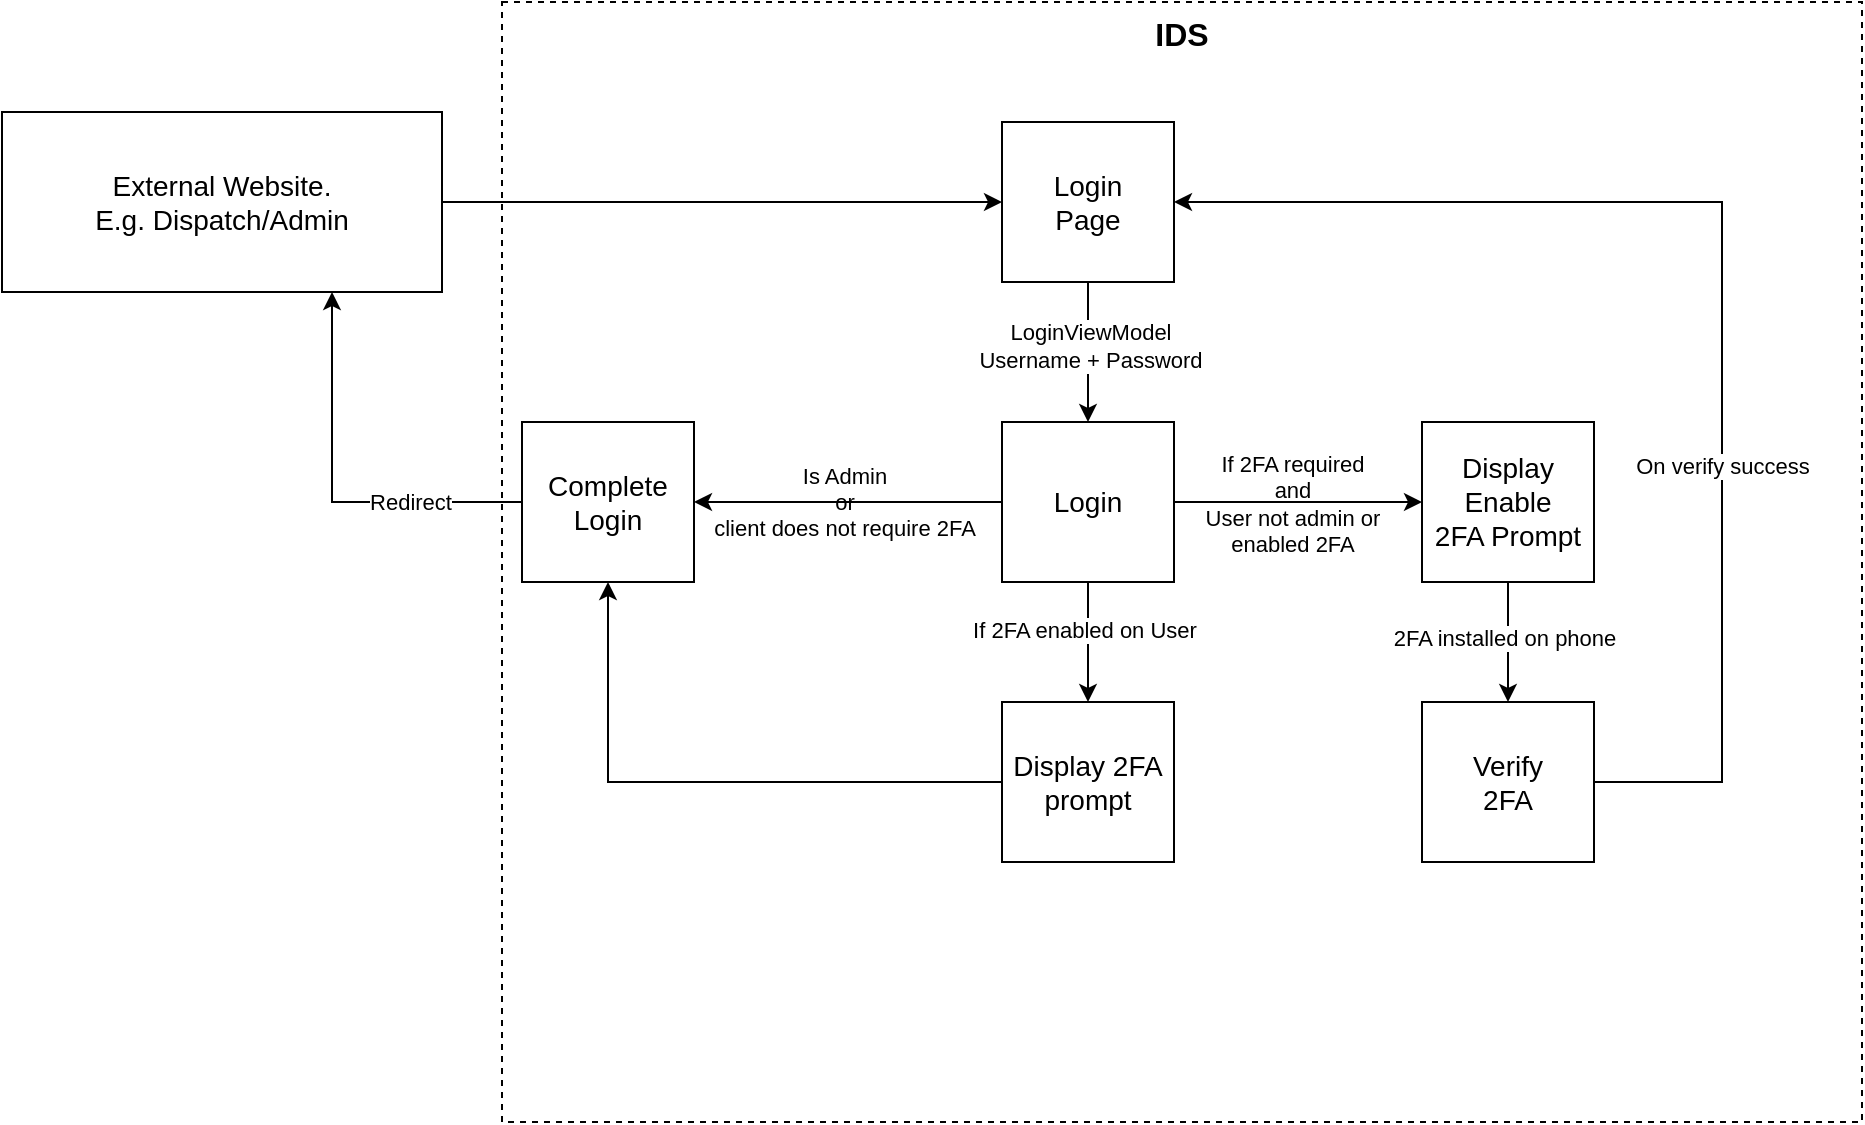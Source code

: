 <mxfile version="26.1.1">
  <diagram name="Page-1" id="oyfEPvOaWqxFs-JkhqdH">
    <mxGraphModel dx="1434" dy="738" grid="1" gridSize="10" guides="1" tooltips="1" connect="1" arrows="1" fold="1" page="1" pageScale="1" pageWidth="827" pageHeight="1169" math="0" shadow="0">
      <root>
        <mxCell id="0" />
        <mxCell id="1" parent="0" />
        <mxCell id="0PMq34QOJspel1TXhl1o-3" value="&lt;font style=&quot;font-size: 16px;&quot;&gt;IDS&lt;/font&gt;" style="html=1;whiteSpace=wrap;gradientColor=none;fillColor=none;dashed=1;fontSize=14;verticalAlign=top;fontStyle=1" vertex="1" parent="1">
          <mxGeometry x="310" y="100" width="680" height="560" as="geometry" />
        </mxCell>
        <mxCell id="0PMq34QOJspel1TXhl1o-4" style="edgeStyle=orthogonalEdgeStyle;rounded=0;orthogonalLoop=1;jettySize=auto;html=1;exitX=1;exitY=0.5;exitDx=0;exitDy=0;entryX=0;entryY=0.5;entryDx=0;entryDy=0;" edge="1" parent="1" source="0PMq34QOJspel1TXhl1o-1" target="0PMq34QOJspel1TXhl1o-2">
          <mxGeometry relative="1" as="geometry" />
        </mxCell>
        <mxCell id="0PMq34QOJspel1TXhl1o-1" value="External Website.&lt;div&gt;E.g. Dispatch/Admin&lt;/div&gt;" style="html=1;whiteSpace=wrap;fontSize=14;" vertex="1" parent="1">
          <mxGeometry x="60" y="155" width="220" height="90" as="geometry" />
        </mxCell>
        <mxCell id="0PMq34QOJspel1TXhl1o-6" style="edgeStyle=orthogonalEdgeStyle;rounded=0;orthogonalLoop=1;jettySize=auto;html=1;exitX=0.5;exitY=1;exitDx=0;exitDy=0;entryX=0.5;entryY=0;entryDx=0;entryDy=0;" edge="1" parent="1" source="0PMq34QOJspel1TXhl1o-2" target="0PMq34QOJspel1TXhl1o-5">
          <mxGeometry relative="1" as="geometry" />
        </mxCell>
        <mxCell id="0PMq34QOJspel1TXhl1o-7" value="LoginViewModel&lt;div&gt;Username + Password&lt;/div&gt;" style="edgeLabel;html=1;align=center;verticalAlign=middle;resizable=0;points=[];" vertex="1" connectable="0" parent="0PMq34QOJspel1TXhl1o-6">
          <mxGeometry x="-0.086" y="1" relative="1" as="geometry">
            <mxPoint as="offset" />
          </mxGeometry>
        </mxCell>
        <mxCell id="0PMq34QOJspel1TXhl1o-2" value="Login&lt;div&gt;Page&lt;/div&gt;" style="html=1;whiteSpace=wrap;fontSize=14;" vertex="1" parent="1">
          <mxGeometry x="560" y="160" width="86" height="80" as="geometry" />
        </mxCell>
        <mxCell id="0PMq34QOJspel1TXhl1o-11" style="edgeStyle=orthogonalEdgeStyle;rounded=0;orthogonalLoop=1;jettySize=auto;html=1;exitX=0;exitY=0.5;exitDx=0;exitDy=0;entryX=1;entryY=0.5;entryDx=0;entryDy=0;" edge="1" parent="1" source="0PMq34QOJspel1TXhl1o-5" target="0PMq34QOJspel1TXhl1o-8">
          <mxGeometry relative="1" as="geometry" />
        </mxCell>
        <mxCell id="0PMq34QOJspel1TXhl1o-12" value="Is Admin&lt;div&gt;or&lt;/div&gt;&lt;div&gt;client does not require 2FA&lt;/div&gt;" style="edgeLabel;html=1;align=center;verticalAlign=middle;resizable=0;points=[];labelBackgroundColor=none;" vertex="1" connectable="0" parent="0PMq34QOJspel1TXhl1o-11">
          <mxGeometry x="-0.148" y="2" relative="1" as="geometry">
            <mxPoint x="-14" y="-2" as="offset" />
          </mxGeometry>
        </mxCell>
        <mxCell id="0PMq34QOJspel1TXhl1o-15" style="edgeStyle=orthogonalEdgeStyle;rounded=0;orthogonalLoop=1;jettySize=auto;html=1;exitX=0.5;exitY=1;exitDx=0;exitDy=0;entryX=0.5;entryY=0;entryDx=0;entryDy=0;" edge="1" parent="1" source="0PMq34QOJspel1TXhl1o-5" target="0PMq34QOJspel1TXhl1o-14">
          <mxGeometry relative="1" as="geometry" />
        </mxCell>
        <mxCell id="0PMq34QOJspel1TXhl1o-16" value="If 2FA enabled on User" style="edgeLabel;html=1;align=center;verticalAlign=middle;resizable=0;points=[];" vertex="1" connectable="0" parent="0PMq34QOJspel1TXhl1o-15">
          <mxGeometry x="-0.2" y="-2" relative="1" as="geometry">
            <mxPoint as="offset" />
          </mxGeometry>
        </mxCell>
        <mxCell id="0PMq34QOJspel1TXhl1o-19" style="edgeStyle=orthogonalEdgeStyle;rounded=0;orthogonalLoop=1;jettySize=auto;html=1;exitX=1;exitY=0.5;exitDx=0;exitDy=0;entryX=0;entryY=0.5;entryDx=0;entryDy=0;" edge="1" parent="1" source="0PMq34QOJspel1TXhl1o-5" target="0PMq34QOJspel1TXhl1o-18">
          <mxGeometry relative="1" as="geometry" />
        </mxCell>
        <mxCell id="0PMq34QOJspel1TXhl1o-20" value="If 2FA required&lt;div&gt;and&lt;/div&gt;&lt;div&gt;User not admin or&lt;/div&gt;&lt;div&gt;enabled 2FA&lt;/div&gt;" style="edgeLabel;html=1;align=center;verticalAlign=middle;resizable=0;points=[];labelBackgroundColor=none;" vertex="1" connectable="0" parent="0PMq34QOJspel1TXhl1o-19">
          <mxGeometry x="-0.048" y="-1" relative="1" as="geometry">
            <mxPoint as="offset" />
          </mxGeometry>
        </mxCell>
        <mxCell id="0PMq34QOJspel1TXhl1o-5" value="Login" style="html=1;whiteSpace=wrap;fontSize=14;" vertex="1" parent="1">
          <mxGeometry x="560" y="310" width="86" height="80" as="geometry" />
        </mxCell>
        <mxCell id="0PMq34QOJspel1TXhl1o-9" style="edgeStyle=orthogonalEdgeStyle;rounded=0;orthogonalLoop=1;jettySize=auto;html=1;exitX=0;exitY=0.5;exitDx=0;exitDy=0;entryX=0.75;entryY=1;entryDx=0;entryDy=0;" edge="1" parent="1" source="0PMq34QOJspel1TXhl1o-8" target="0PMq34QOJspel1TXhl1o-1">
          <mxGeometry relative="1" as="geometry" />
        </mxCell>
        <mxCell id="0PMq34QOJspel1TXhl1o-10" value="Redirect" style="edgeLabel;html=1;align=center;verticalAlign=middle;resizable=0;points=[];" vertex="1" connectable="0" parent="0PMq34QOJspel1TXhl1o-9">
          <mxGeometry x="-0.087" y="-1" relative="1" as="geometry">
            <mxPoint x="35" y="1" as="offset" />
          </mxGeometry>
        </mxCell>
        <mxCell id="0PMq34QOJspel1TXhl1o-8" value="Complete&lt;div&gt;Login&lt;/div&gt;" style="html=1;whiteSpace=wrap;fontSize=14;" vertex="1" parent="1">
          <mxGeometry x="320" y="310" width="86" height="80" as="geometry" />
        </mxCell>
        <mxCell id="0PMq34QOJspel1TXhl1o-17" style="edgeStyle=orthogonalEdgeStyle;rounded=0;orthogonalLoop=1;jettySize=auto;html=1;exitX=0;exitY=0.5;exitDx=0;exitDy=0;entryX=0.5;entryY=1;entryDx=0;entryDy=0;" edge="1" parent="1" source="0PMq34QOJspel1TXhl1o-14" target="0PMq34QOJspel1TXhl1o-8">
          <mxGeometry relative="1" as="geometry" />
        </mxCell>
        <mxCell id="0PMq34QOJspel1TXhl1o-14" value="Display 2FA&lt;div&gt;prompt&lt;/div&gt;" style="html=1;whiteSpace=wrap;fontSize=14;" vertex="1" parent="1">
          <mxGeometry x="560" y="450" width="86" height="80" as="geometry" />
        </mxCell>
        <mxCell id="0PMq34QOJspel1TXhl1o-22" style="edgeStyle=orthogonalEdgeStyle;rounded=0;orthogonalLoop=1;jettySize=auto;html=1;exitX=0.5;exitY=1;exitDx=0;exitDy=0;entryX=0.5;entryY=0;entryDx=0;entryDy=0;" edge="1" parent="1" source="0PMq34QOJspel1TXhl1o-18" target="0PMq34QOJspel1TXhl1o-21">
          <mxGeometry relative="1" as="geometry" />
        </mxCell>
        <mxCell id="0PMq34QOJspel1TXhl1o-23" value="2FA installed on phone" style="edgeLabel;html=1;align=center;verticalAlign=middle;resizable=0;points=[];" vertex="1" connectable="0" parent="0PMq34QOJspel1TXhl1o-22">
          <mxGeometry x="-0.067" y="-2" relative="1" as="geometry">
            <mxPoint as="offset" />
          </mxGeometry>
        </mxCell>
        <mxCell id="0PMq34QOJspel1TXhl1o-18" value="Display&lt;div&gt;Enable&lt;/div&gt;&lt;div&gt;2FA Prompt&lt;/div&gt;" style="html=1;whiteSpace=wrap;fontSize=14;" vertex="1" parent="1">
          <mxGeometry x="770" y="310" width="86" height="80" as="geometry" />
        </mxCell>
        <mxCell id="0PMq34QOJspel1TXhl1o-24" style="edgeStyle=orthogonalEdgeStyle;rounded=0;orthogonalLoop=1;jettySize=auto;html=1;exitX=1;exitY=0.5;exitDx=0;exitDy=0;entryX=1;entryY=0.5;entryDx=0;entryDy=0;" edge="1" parent="1" source="0PMq34QOJspel1TXhl1o-21" target="0PMq34QOJspel1TXhl1o-2">
          <mxGeometry relative="1" as="geometry">
            <Array as="points">
              <mxPoint x="920" y="490" />
              <mxPoint x="920" y="200" />
            </Array>
          </mxGeometry>
        </mxCell>
        <mxCell id="0PMq34QOJspel1TXhl1o-25" value="On verify success" style="edgeLabel;html=1;align=center;verticalAlign=middle;resizable=0;points=[];" vertex="1" connectable="0" parent="0PMq34QOJspel1TXhl1o-24">
          <mxGeometry x="-0.291" relative="1" as="geometry">
            <mxPoint as="offset" />
          </mxGeometry>
        </mxCell>
        <mxCell id="0PMq34QOJspel1TXhl1o-21" value="Verify&lt;div&gt;2FA&lt;/div&gt;" style="html=1;whiteSpace=wrap;fontSize=14;" vertex="1" parent="1">
          <mxGeometry x="770" y="450" width="86" height="80" as="geometry" />
        </mxCell>
      </root>
    </mxGraphModel>
  </diagram>
</mxfile>
